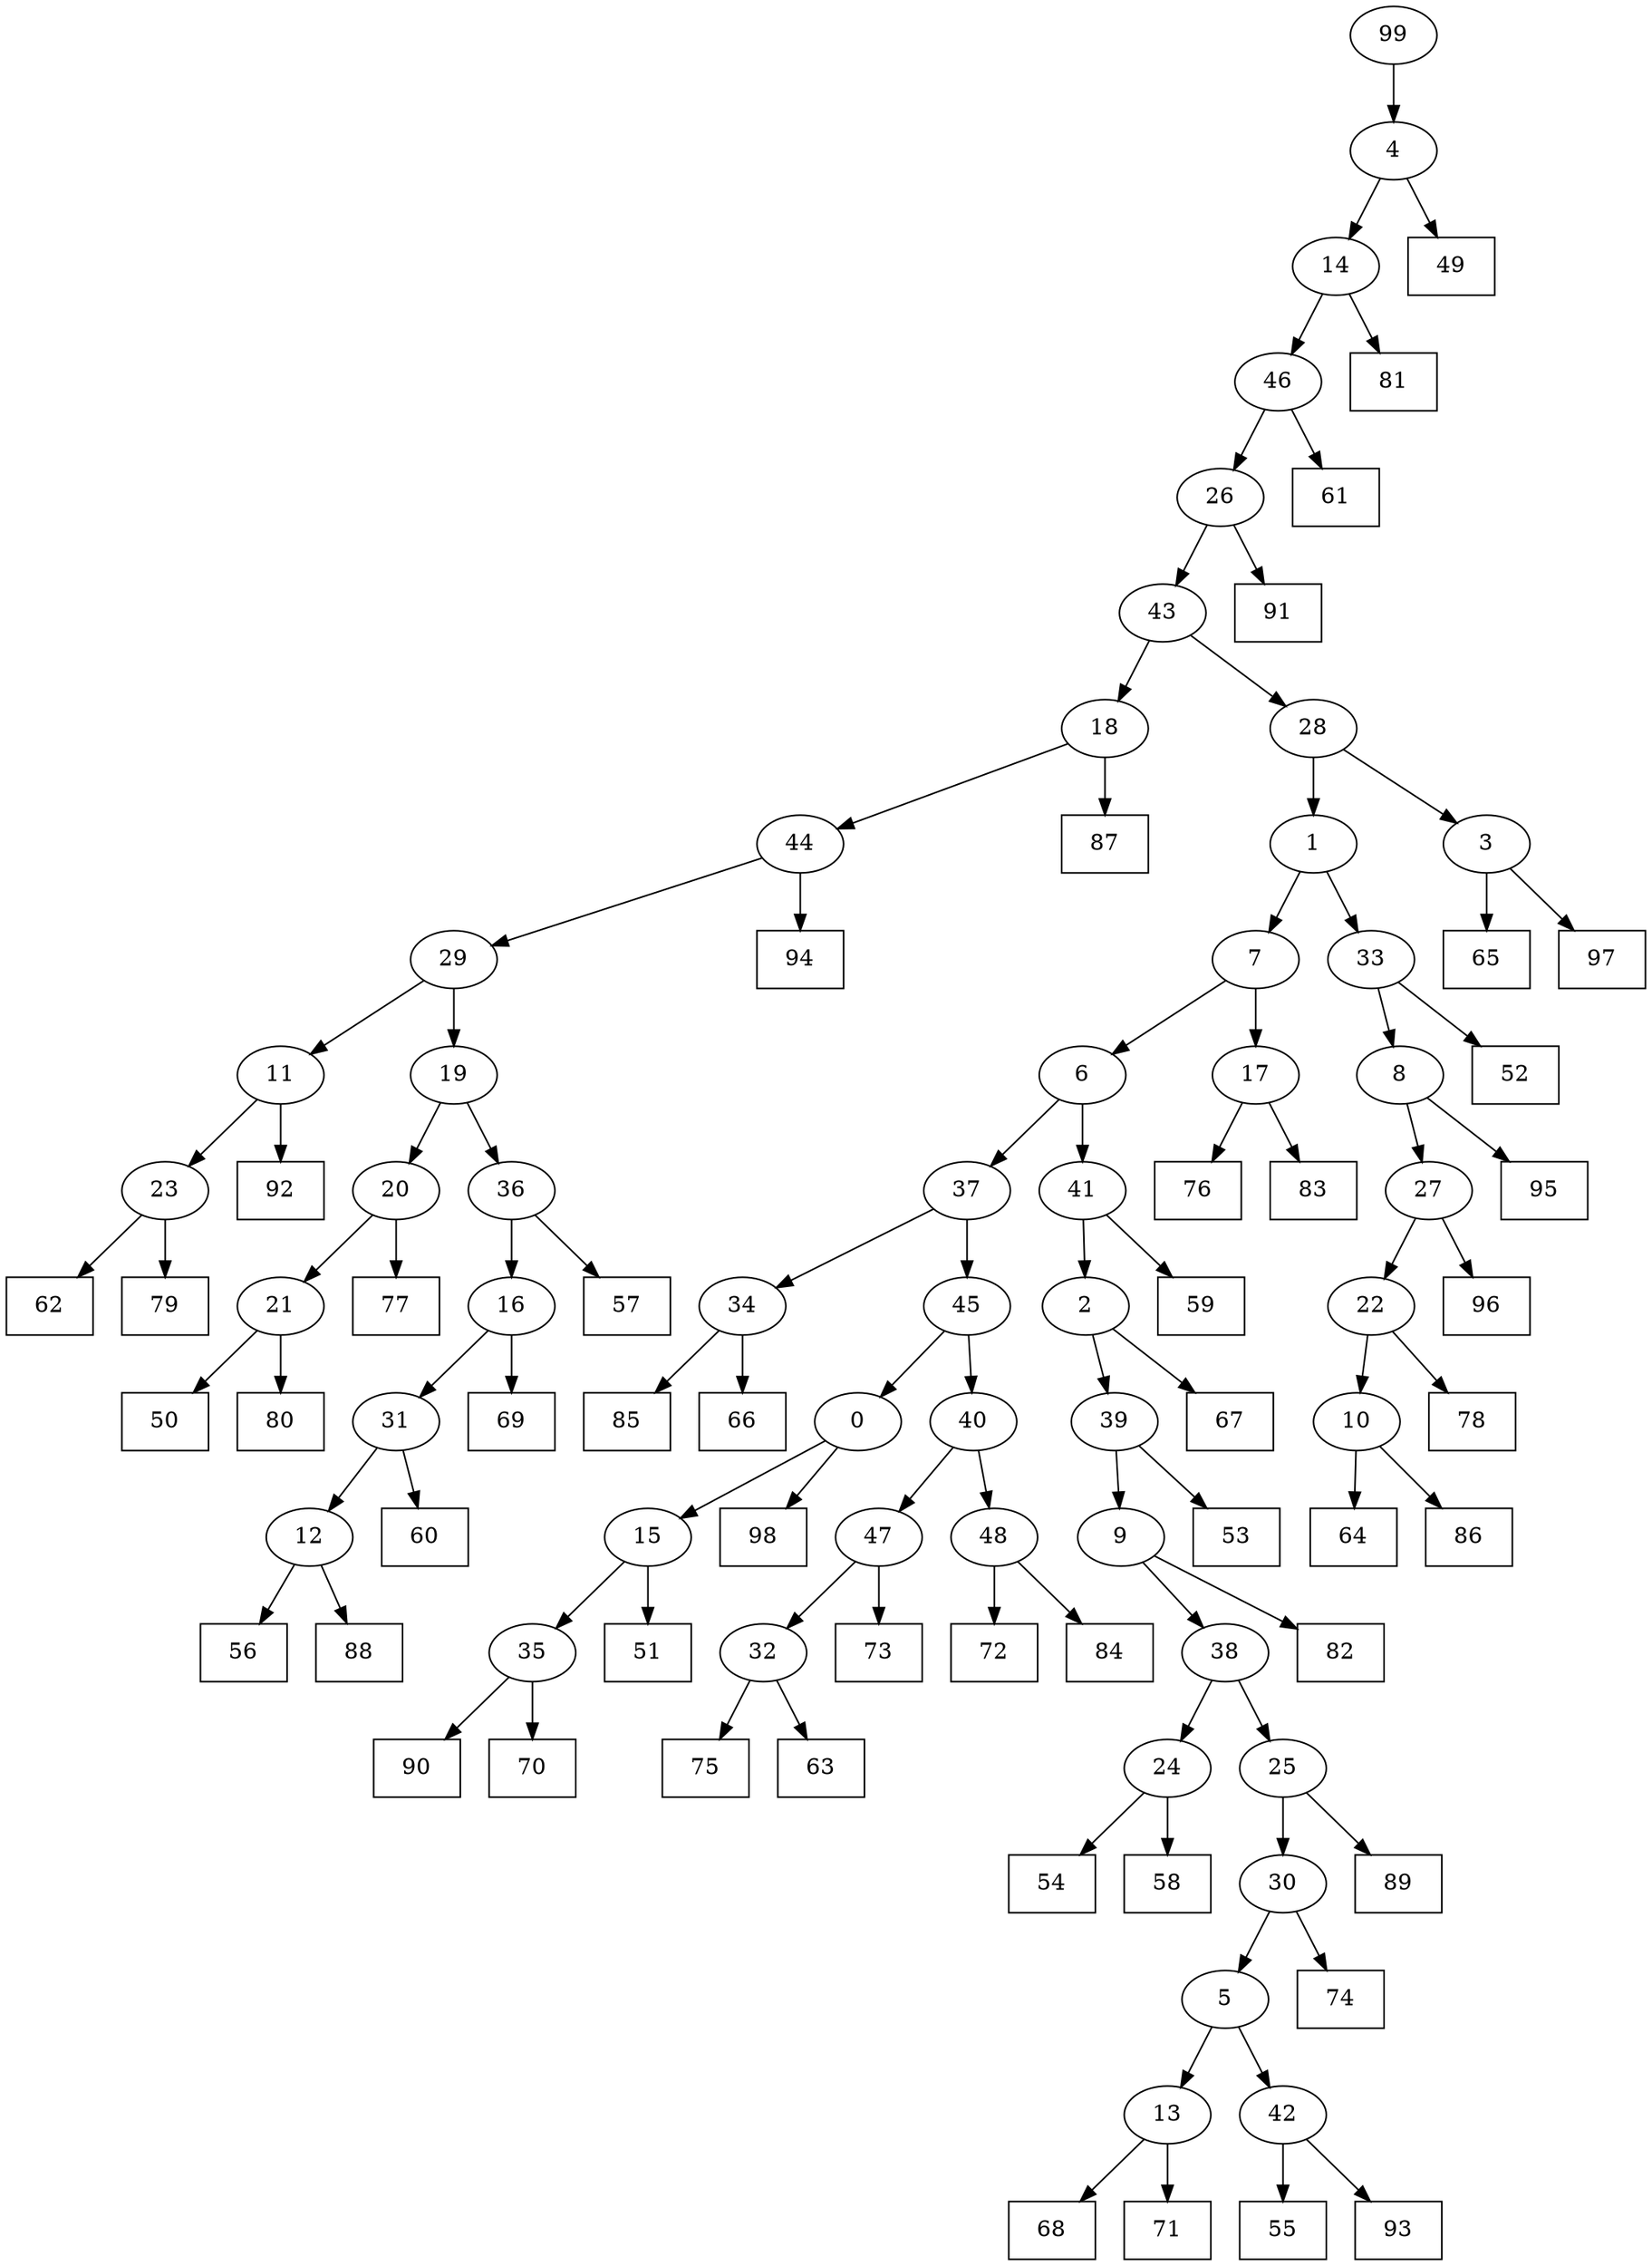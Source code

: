 digraph G {
0[label="0"];
1[label="1"];
2[label="2"];
3[label="3"];
4[label="4"];
5[label="5"];
6[label="6"];
7[label="7"];
8[label="8"];
9[label="9"];
10[label="10"];
11[label="11"];
12[label="12"];
13[label="13"];
14[label="14"];
15[label="15"];
16[label="16"];
17[label="17"];
18[label="18"];
19[label="19"];
20[label="20"];
21[label="21"];
22[label="22"];
23[label="23"];
24[label="24"];
25[label="25"];
26[label="26"];
27[label="27"];
28[label="28"];
29[label="29"];
30[label="30"];
31[label="31"];
32[label="32"];
33[label="33"];
34[label="34"];
35[label="35"];
36[label="36"];
37[label="37"];
38[label="38"];
39[label="39"];
40[label="40"];
41[label="41"];
42[label="42"];
43[label="43"];
44[label="44"];
45[label="45"];
46[label="46"];
47[label="47"];
48[label="48"];
49[shape=box,label="82"];
50[shape=box,label="59"];
51[shape=box,label="78"];
52[shape=box,label="49"];
53[shape=box,label="74"];
54[shape=box,label="50"];
55[shape=box,label="62"];
56[shape=box,label="52"];
57[shape=box,label="55"];
58[shape=box,label="90"];
59[shape=box,label="68"];
60[shape=box,label="91"];
61[shape=box,label="87"];
62[shape=box,label="69"];
63[shape=box,label="72"];
64[shape=box,label="76"];
65[shape=box,label="85"];
66[shape=box,label="81"];
67[shape=box,label="75"];
68[shape=box,label="84"];
69[shape=box,label="77"];
70[shape=box,label="60"];
71[shape=box,label="98"];
72[shape=box,label="51"];
73[shape=box,label="63"];
74[shape=box,label="56"];
75[shape=box,label="54"];
76[shape=box,label="89"];
77[shape=box,label="73"];
78[shape=box,label="53"];
79[shape=box,label="64"];
80[shape=box,label="93"];
81[shape=box,label="65"];
82[shape=box,label="97"];
83[shape=box,label="58"];
84[shape=box,label="80"];
85[shape=box,label="95"];
86[shape=box,label="61"];
87[shape=box,label="57"];
88[shape=box,label="94"];
89[shape=box,label="79"];
90[shape=box,label="67"];
91[shape=box,label="88"];
92[shape=box,label="96"];
93[shape=box,label="71"];
94[shape=box,label="86"];
95[shape=box,label="92"];
96[shape=box,label="70"];
97[shape=box,label="83"];
98[shape=box,label="66"];
99[label="99"];
0->71 ;
26->43 ;
26->60 ;
23->55 ;
44->88 ;
0->15 ;
12->91 ;
34->98 ;
48->68 ;
16->62 ;
25->76 ;
15->72 ;
22->51 ;
2->90 ;
3->81 ;
27->92 ;
28->3 ;
37->45 ;
24->83 ;
32->67 ;
9->38 ;
36->16 ;
16->31 ;
10->94 ;
48->63 ;
18->44 ;
8->85 ;
3->82 ;
1->33 ;
33->8 ;
37->34 ;
4->52 ;
5->42 ;
42->80 ;
18->61 ;
7->6 ;
6->37 ;
15->35 ;
35->58 ;
17->97 ;
7->17 ;
34->65 ;
21->84 ;
40->47 ;
47->77 ;
22->10 ;
10->79 ;
36->87 ;
20->21 ;
45->0 ;
38->24 ;
24->75 ;
46->86 ;
6->41 ;
41->50 ;
35->96 ;
30->53 ;
45->40 ;
29->11 ;
11->95 ;
21->54 ;
14->46 ;
46->26 ;
42->57 ;
43->18 ;
13->59 ;
33->56 ;
20->69 ;
12->74 ;
39->78 ;
9->49 ;
8->27 ;
27->22 ;
17->64 ;
19->36 ;
39->9 ;
11->23 ;
31->12 ;
44->29 ;
40->48 ;
14->66 ;
41->2 ;
2->39 ;
23->89 ;
5->13 ;
29->19 ;
47->32 ;
32->73 ;
1->7 ;
30->5 ;
19->20 ;
43->28 ;
28->1 ;
13->93 ;
38->25 ;
25->30 ;
31->70 ;
99->4 ;
4->14 ;
}

